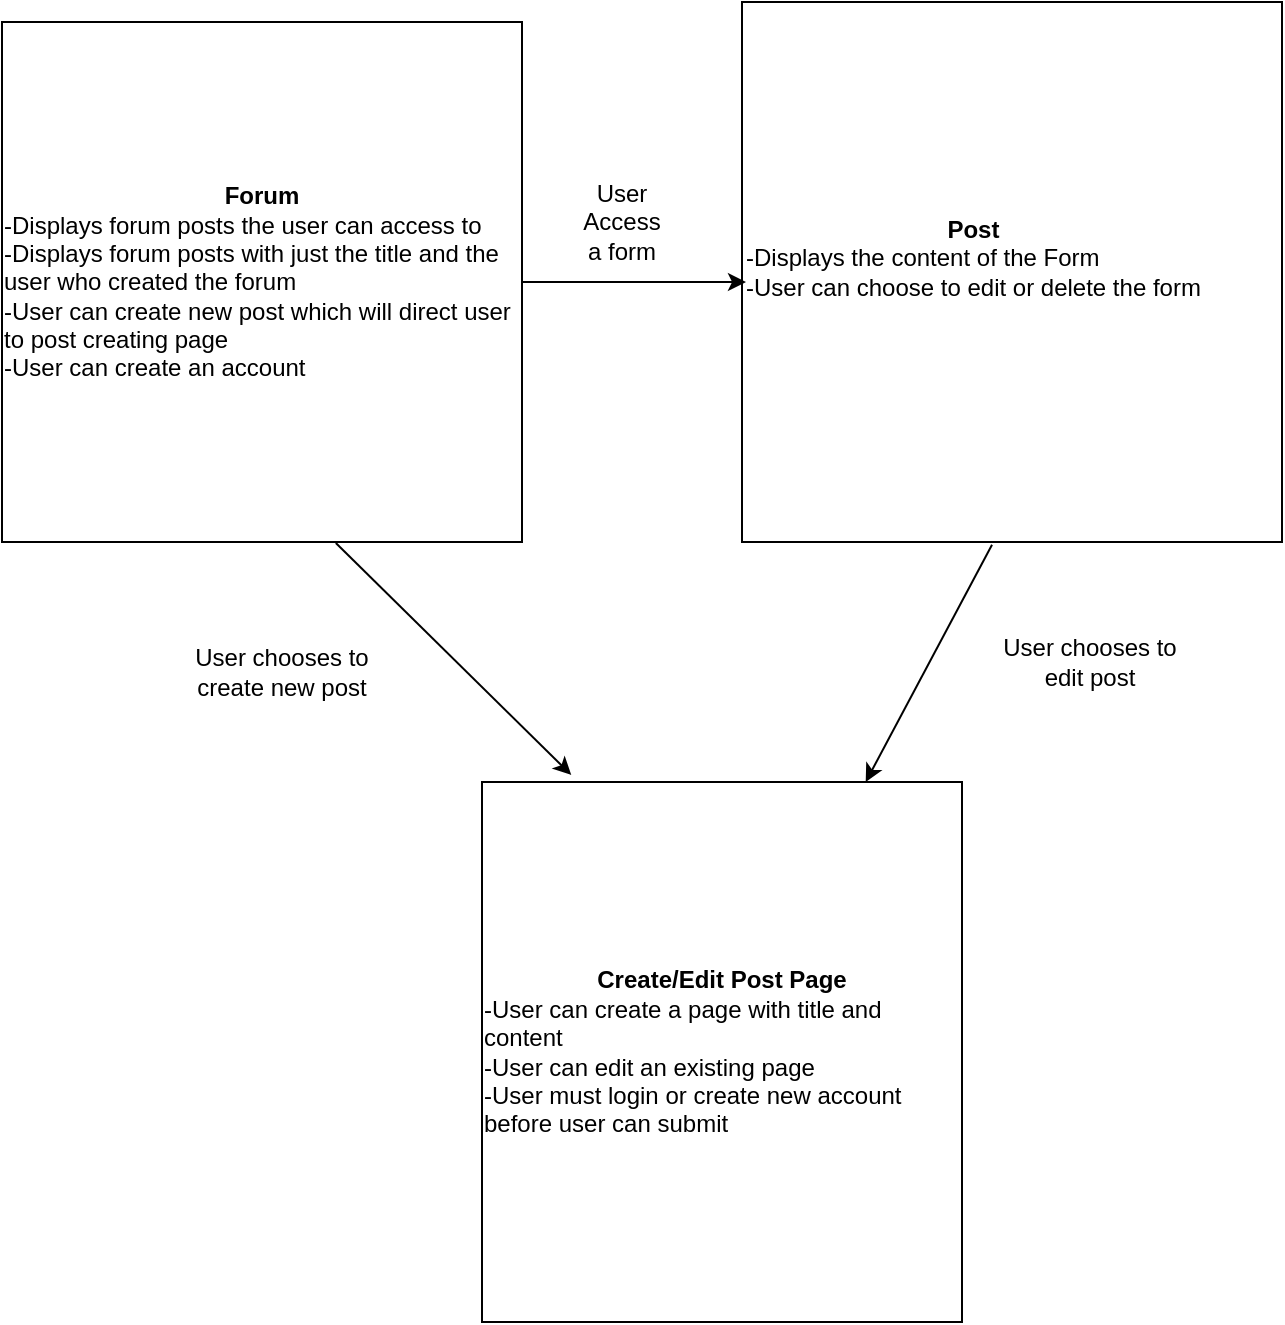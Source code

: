 <mxfile version="13.5.3" type="device"><diagram id="C5RBs43oDa-KdzZeNtuy" name="Page-1"><mxGraphModel dx="1865" dy="548" grid="1" gridSize="10" guides="1" tooltips="1" connect="1" arrows="1" fold="1" page="1" pageScale="1" pageWidth="827" pageHeight="1169" math="0" shadow="0"><root><mxCell id="WIyWlLk6GJQsqaUBKTNV-0"/><mxCell id="WIyWlLk6GJQsqaUBKTNV-1" parent="WIyWlLk6GJQsqaUBKTNV-0"/><mxCell id="ZNUezj77Ye2PbyC0mM87-0" value="&lt;b&gt;Forum&lt;/b&gt;&lt;br&gt;&lt;div style=&quot;text-align: left&quot;&gt;&lt;span&gt;-Displays forum posts the user can access to&lt;/span&gt;&lt;/div&gt;&lt;div style=&quot;text-align: left&quot;&gt;&lt;span&gt;-Displays forum posts with just the title and the user who created the forum&lt;/span&gt;&lt;/div&gt;&lt;div style=&quot;text-align: left&quot;&gt;&lt;span&gt;-User can create new post which will direct user to post creating page&lt;/span&gt;&lt;/div&gt;&lt;div style=&quot;text-align: left&quot;&gt;&lt;span&gt;-User can create an account&lt;/span&gt;&lt;/div&gt;" style="whiteSpace=wrap;html=1;aspect=fixed;" vertex="1" parent="WIyWlLk6GJQsqaUBKTNV-1"><mxGeometry x="-80" y="80" width="260" height="260" as="geometry"/></mxCell><mxCell id="ZNUezj77Ye2PbyC0mM87-1" value="&lt;div style=&quot;text-align: center&quot;&gt;&lt;b&gt;Post&lt;/b&gt;&lt;/div&gt;&lt;div&gt;&lt;span&gt;-Displays the content of the Form&lt;/span&gt;&lt;/div&gt;&lt;div&gt;-User can choose to edit or delete the form&lt;/div&gt;&lt;div&gt;&lt;br&gt;&lt;/div&gt;" style="whiteSpace=wrap;html=1;aspect=fixed;align=left;" vertex="1" parent="WIyWlLk6GJQsqaUBKTNV-1"><mxGeometry x="290" y="70" width="270" height="270" as="geometry"/></mxCell><mxCell id="ZNUezj77Ye2PbyC0mM87-2" value="" style="endArrow=classic;html=1;" edge="1" parent="WIyWlLk6GJQsqaUBKTNV-1" source="ZNUezj77Ye2PbyC0mM87-0"><mxGeometry width="50" height="50" relative="1" as="geometry"><mxPoint x="390" y="230" as="sourcePoint"/><mxPoint x="292" y="210" as="targetPoint"/></mxGeometry></mxCell><mxCell id="ZNUezj77Ye2PbyC0mM87-3" value="User Access a form" style="text;html=1;strokeColor=none;fillColor=none;align=center;verticalAlign=middle;whiteSpace=wrap;rounded=0;" vertex="1" parent="WIyWlLk6GJQsqaUBKTNV-1"><mxGeometry x="210" y="170" width="40" height="20" as="geometry"/></mxCell><mxCell id="ZNUezj77Ye2PbyC0mM87-4" value="&lt;b&gt;Create/Edit Post Page&lt;/b&gt;&lt;br&gt;&lt;div style=&quot;text-align: left&quot;&gt;&lt;span&gt;-User can create a page with title and content&lt;/span&gt;&lt;/div&gt;&lt;div style=&quot;text-align: left&quot;&gt;&lt;span&gt;-User can edit an existing page&lt;/span&gt;&lt;/div&gt;&lt;div style=&quot;text-align: left&quot;&gt;&lt;span&gt;-User must login or create new account before user can submit&lt;/span&gt;&lt;/div&gt;" style="rounded=0;whiteSpace=wrap;html=1;" vertex="1" parent="WIyWlLk6GJQsqaUBKTNV-1"><mxGeometry x="160" y="460" width="240" height="270" as="geometry"/></mxCell><mxCell id="ZNUezj77Ye2PbyC0mM87-5" value="" style="endArrow=classic;html=1;exitX=0.463;exitY=1.005;exitDx=0;exitDy=0;exitPerimeter=0;" edge="1" parent="WIyWlLk6GJQsqaUBKTNV-1" source="ZNUezj77Ye2PbyC0mM87-1" target="ZNUezj77Ye2PbyC0mM87-4"><mxGeometry width="50" height="50" relative="1" as="geometry"><mxPoint x="390" y="430" as="sourcePoint"/><mxPoint x="440" y="380" as="targetPoint"/></mxGeometry></mxCell><mxCell id="ZNUezj77Ye2PbyC0mM87-6" value="User chooses to edit post" style="text;html=1;strokeColor=none;fillColor=none;align=center;verticalAlign=middle;whiteSpace=wrap;rounded=0;" vertex="1" parent="WIyWlLk6GJQsqaUBKTNV-1"><mxGeometry x="414" y="390" width="100" height="20" as="geometry"/></mxCell><mxCell id="ZNUezj77Ye2PbyC0mM87-7" value="User chooses to create new post" style="text;html=1;strokeColor=none;fillColor=none;align=center;verticalAlign=middle;whiteSpace=wrap;rounded=0;" vertex="1" parent="WIyWlLk6GJQsqaUBKTNV-1"><mxGeometry x="10" y="380" width="100" height="50" as="geometry"/></mxCell><mxCell id="ZNUezj77Ye2PbyC0mM87-14" value="" style="endArrow=classic;html=1;exitX=0.642;exitY=1.002;exitDx=0;exitDy=0;exitPerimeter=0;entryX=0.186;entryY=-0.013;entryDx=0;entryDy=0;entryPerimeter=0;" edge="1" parent="WIyWlLk6GJQsqaUBKTNV-1" source="ZNUezj77Ye2PbyC0mM87-0" target="ZNUezj77Ye2PbyC0mM87-4"><mxGeometry width="50" height="50" relative="1" as="geometry"><mxPoint x="130" y="410" as="sourcePoint"/><mxPoint x="180" y="360" as="targetPoint"/></mxGeometry></mxCell></root></mxGraphModel></diagram></mxfile>